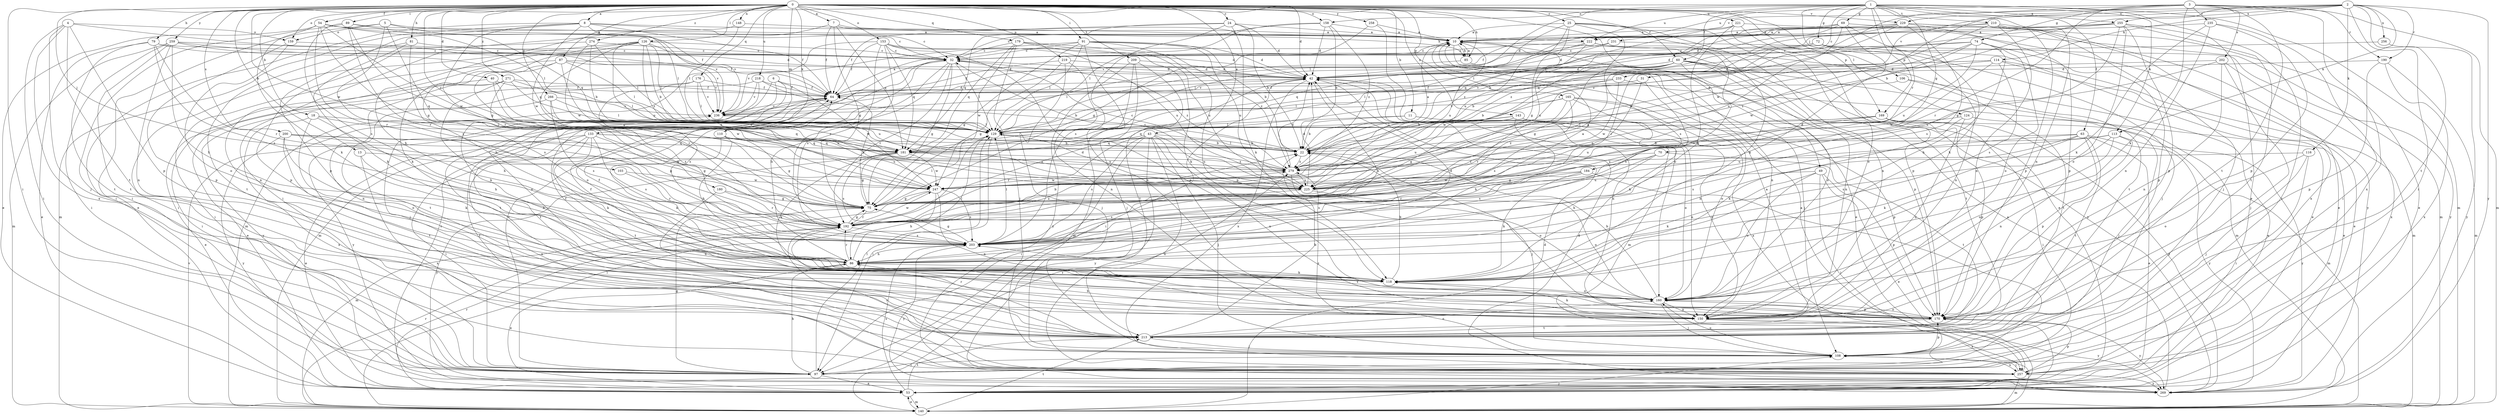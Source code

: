 strict digraph  {
0;
1;
2;
3;
4;
5;
6;
7;
8;
10;
11;
13;
18;
22;
24;
25;
31;
32;
40;
42;
43;
49;
53;
54;
60;
63;
64;
69;
70;
72;
74;
75;
79;
81;
85;
86;
87;
89;
91;
97;
103;
106;
108;
110;
113;
114;
116;
118;
124;
126;
129;
133;
140;
143;
148;
150;
153;
158;
159;
160;
165;
169;
170;
176;
179;
180;
181;
184;
190;
192;
200;
202;
203;
209;
210;
213;
218;
219;
221;
222;
225;
229;
231;
233;
235;
236;
247;
255;
256;
257;
258;
259;
266;
269;
271;
274;
279;
0 -> 7  [label=a];
0 -> 8  [label=a];
0 -> 11  [label=b];
0 -> 13  [label=b];
0 -> 18  [label=b];
0 -> 24  [label=c];
0 -> 25  [label=c];
0 -> 40  [label=d];
0 -> 42  [label=d];
0 -> 43  [label=e];
0 -> 49  [label=e];
0 -> 54  [label=f];
0 -> 60  [label=f];
0 -> 79  [label=h];
0 -> 81  [label=h];
0 -> 85  [label=h];
0 -> 87  [label=i];
0 -> 89  [label=i];
0 -> 91  [label=i];
0 -> 97  [label=i];
0 -> 103  [label=j];
0 -> 110  [label=k];
0 -> 124  [label=l];
0 -> 126  [label=l];
0 -> 133  [label=m];
0 -> 143  [label=n];
0 -> 148  [label=n];
0 -> 153  [label=o];
0 -> 158  [label=o];
0 -> 165  [label=p];
0 -> 169  [label=p];
0 -> 176  [label=q];
0 -> 179  [label=q];
0 -> 200  [label=s];
0 -> 209  [label=t];
0 -> 218  [label=u];
0 -> 219  [label=u];
0 -> 221  [label=u];
0 -> 229  [label=v];
0 -> 247  [label=w];
0 -> 258  [label=y];
0 -> 259  [label=y];
0 -> 266  [label=y];
0 -> 271  [label=z];
0 -> 274  [label=z];
0 -> 279  [label=z];
1 -> 31  [label=c];
1 -> 53  [label=e];
1 -> 60  [label=f];
1 -> 63  [label=f];
1 -> 69  [label=g];
1 -> 70  [label=g];
1 -> 72  [label=g];
1 -> 106  [label=j];
1 -> 113  [label=k];
1 -> 129  [label=l];
1 -> 140  [label=m];
1 -> 150  [label=n];
1 -> 158  [label=o];
1 -> 159  [label=o];
1 -> 169  [label=p];
1 -> 184  [label=r];
1 -> 210  [label=t];
1 -> 222  [label=u];
1 -> 255  [label=x];
2 -> 22  [label=b];
2 -> 97  [label=i];
2 -> 113  [label=k];
2 -> 114  [label=k];
2 -> 116  [label=k];
2 -> 190  [label=r];
2 -> 213  [label=t];
2 -> 229  [label=v];
2 -> 231  [label=v];
2 -> 233  [label=v];
2 -> 255  [label=x];
2 -> 256  [label=x];
2 -> 269  [label=y];
3 -> 74  [label=g];
3 -> 118  [label=k];
3 -> 140  [label=m];
3 -> 190  [label=r];
3 -> 192  [label=r];
3 -> 202  [label=s];
3 -> 213  [label=t];
3 -> 222  [label=u];
3 -> 235  [label=v];
3 -> 247  [label=w];
3 -> 257  [label=x];
3 -> 279  [label=z];
4 -> 97  [label=i];
4 -> 108  [label=j];
4 -> 159  [label=o];
4 -> 170  [label=p];
4 -> 213  [label=t];
4 -> 236  [label=v];
4 -> 257  [label=x];
5 -> 32  [label=c];
5 -> 97  [label=i];
5 -> 159  [label=o];
5 -> 180  [label=q];
5 -> 203  [label=s];
5 -> 236  [label=v];
6 -> 64  [label=f];
6 -> 108  [label=j];
6 -> 160  [label=o];
6 -> 213  [label=t];
6 -> 247  [label=w];
7 -> 10  [label=a];
7 -> 64  [label=f];
7 -> 75  [label=g];
7 -> 85  [label=h];
7 -> 97  [label=i];
7 -> 181  [label=q];
8 -> 32  [label=c];
8 -> 53  [label=e];
8 -> 64  [label=f];
8 -> 129  [label=l];
8 -> 140  [label=m];
8 -> 170  [label=p];
8 -> 192  [label=r];
8 -> 222  [label=u];
8 -> 247  [label=w];
10 -> 32  [label=c];
10 -> 53  [label=e];
10 -> 85  [label=h];
10 -> 150  [label=n];
10 -> 225  [label=u];
10 -> 269  [label=y];
11 -> 22  [label=b];
11 -> 129  [label=l];
11 -> 150  [label=n];
11 -> 160  [label=o];
13 -> 86  [label=h];
13 -> 257  [label=x];
13 -> 279  [label=z];
18 -> 86  [label=h];
18 -> 129  [label=l];
18 -> 160  [label=o];
18 -> 181  [label=q];
18 -> 257  [label=x];
22 -> 10  [label=a];
22 -> 108  [label=j];
22 -> 129  [label=l];
22 -> 279  [label=z];
24 -> 10  [label=a];
24 -> 22  [label=b];
24 -> 42  [label=d];
24 -> 64  [label=f];
24 -> 118  [label=k];
24 -> 181  [label=q];
24 -> 203  [label=s];
25 -> 10  [label=a];
25 -> 42  [label=d];
25 -> 53  [label=e];
25 -> 75  [label=g];
25 -> 118  [label=k];
25 -> 150  [label=n];
25 -> 203  [label=s];
25 -> 225  [label=u];
31 -> 64  [label=f];
31 -> 75  [label=g];
31 -> 203  [label=s];
32 -> 42  [label=d];
32 -> 75  [label=g];
32 -> 86  [label=h];
32 -> 129  [label=l];
32 -> 140  [label=m];
32 -> 160  [label=o];
32 -> 192  [label=r];
32 -> 279  [label=z];
40 -> 64  [label=f];
40 -> 97  [label=i];
40 -> 247  [label=w];
40 -> 279  [label=z];
42 -> 64  [label=f];
42 -> 86  [label=h];
42 -> 97  [label=i];
42 -> 140  [label=m];
42 -> 150  [label=n];
42 -> 257  [label=x];
43 -> 22  [label=b];
43 -> 97  [label=i];
43 -> 108  [label=j];
43 -> 150  [label=n];
43 -> 181  [label=q];
43 -> 192  [label=r];
43 -> 203  [label=s];
43 -> 225  [label=u];
43 -> 257  [label=x];
43 -> 269  [label=y];
49 -> 53  [label=e];
49 -> 97  [label=i];
49 -> 118  [label=k];
49 -> 160  [label=o];
49 -> 170  [label=p];
49 -> 225  [label=u];
53 -> 32  [label=c];
53 -> 140  [label=m];
53 -> 192  [label=r];
53 -> 203  [label=s];
53 -> 213  [label=t];
54 -> 10  [label=a];
54 -> 53  [label=e];
54 -> 64  [label=f];
54 -> 75  [label=g];
54 -> 118  [label=k];
54 -> 129  [label=l];
54 -> 192  [label=r];
54 -> 247  [label=w];
60 -> 22  [label=b];
60 -> 42  [label=d];
60 -> 75  [label=g];
60 -> 140  [label=m];
60 -> 150  [label=n];
60 -> 160  [label=o];
60 -> 170  [label=p];
60 -> 213  [label=t];
60 -> 236  [label=v];
60 -> 247  [label=w];
63 -> 22  [label=b];
63 -> 53  [label=e];
63 -> 86  [label=h];
63 -> 118  [label=k];
63 -> 170  [label=p];
63 -> 203  [label=s];
63 -> 213  [label=t];
63 -> 269  [label=y];
64 -> 10  [label=a];
64 -> 42  [label=d];
64 -> 213  [label=t];
64 -> 236  [label=v];
64 -> 269  [label=y];
69 -> 10  [label=a];
69 -> 64  [label=f];
69 -> 118  [label=k];
69 -> 129  [label=l];
69 -> 140  [label=m];
69 -> 192  [label=r];
69 -> 225  [label=u];
69 -> 236  [label=v];
70 -> 75  [label=g];
70 -> 86  [label=h];
70 -> 203  [label=s];
70 -> 213  [label=t];
70 -> 279  [label=z];
72 -> 32  [label=c];
72 -> 53  [label=e];
72 -> 75  [label=g];
72 -> 108  [label=j];
72 -> 150  [label=n];
72 -> 192  [label=r];
74 -> 32  [label=c];
74 -> 42  [label=d];
74 -> 86  [label=h];
74 -> 160  [label=o];
74 -> 170  [label=p];
74 -> 225  [label=u];
74 -> 247  [label=w];
74 -> 279  [label=z];
75 -> 64  [label=f];
75 -> 129  [label=l];
75 -> 192  [label=r];
79 -> 32  [label=c];
79 -> 42  [label=d];
79 -> 53  [label=e];
79 -> 192  [label=r];
79 -> 203  [label=s];
79 -> 213  [label=t];
81 -> 32  [label=c];
81 -> 86  [label=h];
81 -> 118  [label=k];
81 -> 213  [label=t];
85 -> 10  [label=a];
85 -> 108  [label=j];
85 -> 129  [label=l];
86 -> 42  [label=d];
86 -> 53  [label=e];
86 -> 64  [label=f];
86 -> 118  [label=k];
86 -> 129  [label=l];
86 -> 192  [label=r];
87 -> 42  [label=d];
87 -> 97  [label=i];
87 -> 129  [label=l];
87 -> 192  [label=r];
87 -> 203  [label=s];
87 -> 225  [label=u];
87 -> 236  [label=v];
89 -> 10  [label=a];
89 -> 75  [label=g];
89 -> 97  [label=i];
89 -> 181  [label=q];
89 -> 192  [label=r];
89 -> 203  [label=s];
91 -> 22  [label=b];
91 -> 32  [label=c];
91 -> 42  [label=d];
91 -> 75  [label=g];
91 -> 129  [label=l];
91 -> 150  [label=n];
91 -> 170  [label=p];
91 -> 225  [label=u];
91 -> 236  [label=v];
97 -> 32  [label=c];
97 -> 53  [label=e];
97 -> 75  [label=g];
97 -> 86  [label=h];
97 -> 129  [label=l];
97 -> 279  [label=z];
103 -> 192  [label=r];
103 -> 247  [label=w];
106 -> 53  [label=e];
106 -> 64  [label=f];
106 -> 213  [label=t];
108 -> 97  [label=i];
108 -> 160  [label=o];
108 -> 170  [label=p];
108 -> 257  [label=x];
108 -> 279  [label=z];
110 -> 75  [label=g];
110 -> 86  [label=h];
110 -> 118  [label=k];
110 -> 181  [label=q];
110 -> 225  [label=u];
113 -> 150  [label=n];
113 -> 160  [label=o];
113 -> 181  [label=q];
113 -> 203  [label=s];
113 -> 225  [label=u];
113 -> 269  [label=y];
114 -> 42  [label=d];
114 -> 53  [label=e];
114 -> 129  [label=l];
114 -> 140  [label=m];
114 -> 203  [label=s];
114 -> 236  [label=v];
114 -> 247  [label=w];
116 -> 97  [label=i];
116 -> 108  [label=j];
116 -> 160  [label=o];
116 -> 279  [label=z];
118 -> 22  [label=b];
118 -> 64  [label=f];
118 -> 160  [label=o];
124 -> 108  [label=j];
124 -> 118  [label=k];
124 -> 129  [label=l];
124 -> 170  [label=p];
126 -> 22  [label=b];
126 -> 32  [label=c];
126 -> 64  [label=f];
126 -> 75  [label=g];
126 -> 97  [label=i];
126 -> 118  [label=k];
126 -> 129  [label=l];
126 -> 150  [label=n];
126 -> 225  [label=u];
126 -> 279  [label=z];
129 -> 22  [label=b];
129 -> 97  [label=i];
129 -> 225  [label=u];
133 -> 22  [label=b];
133 -> 53  [label=e];
133 -> 75  [label=g];
133 -> 97  [label=i];
133 -> 118  [label=k];
133 -> 181  [label=q];
133 -> 203  [label=s];
133 -> 213  [label=t];
133 -> 257  [label=x];
140 -> 42  [label=d];
140 -> 53  [label=e];
140 -> 108  [label=j];
140 -> 129  [label=l];
140 -> 192  [label=r];
140 -> 213  [label=t];
140 -> 236  [label=v];
143 -> 75  [label=g];
143 -> 86  [label=h];
143 -> 129  [label=l];
143 -> 150  [label=n];
143 -> 170  [label=p];
143 -> 181  [label=q];
143 -> 225  [label=u];
148 -> 10  [label=a];
148 -> 86  [label=h];
148 -> 129  [label=l];
150 -> 86  [label=h];
150 -> 118  [label=k];
150 -> 257  [label=x];
150 -> 269  [label=y];
153 -> 32  [label=c];
153 -> 42  [label=d];
153 -> 64  [label=f];
153 -> 140  [label=m];
153 -> 170  [label=p];
153 -> 181  [label=q];
153 -> 192  [label=r];
153 -> 203  [label=s];
153 -> 225  [label=u];
158 -> 10  [label=a];
158 -> 22  [label=b];
158 -> 32  [label=c];
158 -> 42  [label=d];
158 -> 129  [label=l];
158 -> 279  [label=z];
159 -> 32  [label=c];
159 -> 160  [label=o];
159 -> 170  [label=p];
160 -> 22  [label=b];
160 -> 64  [label=f];
160 -> 108  [label=j];
160 -> 150  [label=n];
160 -> 170  [label=p];
165 -> 22  [label=b];
165 -> 118  [label=k];
165 -> 160  [label=o];
165 -> 192  [label=r];
165 -> 203  [label=s];
165 -> 236  [label=v];
165 -> 257  [label=x];
169 -> 97  [label=i];
169 -> 129  [label=l];
169 -> 140  [label=m];
169 -> 150  [label=n];
169 -> 225  [label=u];
169 -> 269  [label=y];
169 -> 279  [label=z];
170 -> 160  [label=o];
170 -> 203  [label=s];
170 -> 213  [label=t];
170 -> 269  [label=y];
176 -> 64  [label=f];
176 -> 129  [label=l];
176 -> 203  [label=s];
176 -> 236  [label=v];
176 -> 269  [label=y];
179 -> 32  [label=c];
179 -> 108  [label=j];
179 -> 118  [label=k];
179 -> 181  [label=q];
179 -> 225  [label=u];
179 -> 247  [label=w];
179 -> 279  [label=z];
180 -> 75  [label=g];
180 -> 150  [label=n];
180 -> 192  [label=r];
181 -> 75  [label=g];
181 -> 118  [label=k];
181 -> 203  [label=s];
181 -> 247  [label=w];
181 -> 269  [label=y];
181 -> 279  [label=z];
184 -> 97  [label=i];
184 -> 118  [label=k];
184 -> 192  [label=r];
184 -> 203  [label=s];
184 -> 247  [label=w];
190 -> 42  [label=d];
190 -> 140  [label=m];
190 -> 170  [label=p];
190 -> 257  [label=x];
192 -> 10  [label=a];
192 -> 22  [label=b];
192 -> 42  [label=d];
192 -> 75  [label=g];
192 -> 203  [label=s];
192 -> 247  [label=w];
192 -> 279  [label=z];
200 -> 75  [label=g];
200 -> 118  [label=k];
200 -> 181  [label=q];
200 -> 213  [label=t];
200 -> 247  [label=w];
200 -> 269  [label=y];
202 -> 42  [label=d];
202 -> 108  [label=j];
202 -> 150  [label=n];
202 -> 225  [label=u];
202 -> 257  [label=x];
203 -> 75  [label=g];
203 -> 86  [label=h];
203 -> 129  [label=l];
203 -> 269  [label=y];
209 -> 42  [label=d];
209 -> 108  [label=j];
209 -> 140  [label=m];
209 -> 213  [label=t];
209 -> 269  [label=y];
210 -> 10  [label=a];
210 -> 53  [label=e];
210 -> 108  [label=j];
210 -> 150  [label=n];
210 -> 170  [label=p];
210 -> 247  [label=w];
210 -> 279  [label=z];
213 -> 10  [label=a];
213 -> 22  [label=b];
213 -> 108  [label=j];
213 -> 160  [label=o];
213 -> 192  [label=r];
218 -> 22  [label=b];
218 -> 64  [label=f];
218 -> 118  [label=k];
218 -> 213  [label=t];
218 -> 236  [label=v];
219 -> 42  [label=d];
219 -> 64  [label=f];
219 -> 75  [label=g];
219 -> 108  [label=j];
219 -> 150  [label=n];
221 -> 10  [label=a];
221 -> 86  [label=h];
221 -> 160  [label=o];
221 -> 170  [label=p];
221 -> 269  [label=y];
221 -> 279  [label=z];
222 -> 32  [label=c];
222 -> 129  [label=l];
222 -> 181  [label=q];
222 -> 203  [label=s];
222 -> 213  [label=t];
222 -> 225  [label=u];
225 -> 32  [label=c];
225 -> 42  [label=d];
225 -> 160  [label=o];
225 -> 203  [label=s];
229 -> 10  [label=a];
229 -> 22  [label=b];
229 -> 53  [label=e];
229 -> 170  [label=p];
229 -> 181  [label=q];
229 -> 203  [label=s];
229 -> 257  [label=x];
229 -> 279  [label=z];
231 -> 32  [label=c];
231 -> 42  [label=d];
231 -> 269  [label=y];
233 -> 22  [label=b];
233 -> 53  [label=e];
233 -> 64  [label=f];
233 -> 129  [label=l];
233 -> 247  [label=w];
235 -> 10  [label=a];
235 -> 97  [label=i];
235 -> 118  [label=k];
235 -> 150  [label=n];
235 -> 170  [label=p];
236 -> 129  [label=l];
247 -> 75  [label=g];
247 -> 86  [label=h];
247 -> 140  [label=m];
247 -> 150  [label=n];
247 -> 203  [label=s];
255 -> 10  [label=a];
255 -> 42  [label=d];
255 -> 75  [label=g];
255 -> 97  [label=i];
255 -> 160  [label=o];
255 -> 170  [label=p];
255 -> 181  [label=q];
255 -> 213  [label=t];
256 -> 32  [label=c];
256 -> 269  [label=y];
257 -> 10  [label=a];
257 -> 64  [label=f];
257 -> 108  [label=j];
257 -> 140  [label=m];
257 -> 170  [label=p];
257 -> 192  [label=r];
257 -> 269  [label=y];
258 -> 10  [label=a];
258 -> 75  [label=g];
258 -> 160  [label=o];
259 -> 32  [label=c];
259 -> 86  [label=h];
259 -> 97  [label=i];
259 -> 140  [label=m];
259 -> 150  [label=n];
259 -> 181  [label=q];
259 -> 213  [label=t];
259 -> 236  [label=v];
266 -> 53  [label=e];
266 -> 129  [label=l];
266 -> 203  [label=s];
266 -> 225  [label=u];
266 -> 236  [label=v];
269 -> 10  [label=a];
269 -> 42  [label=d];
271 -> 53  [label=e];
271 -> 64  [label=f];
271 -> 86  [label=h];
271 -> 129  [label=l];
271 -> 150  [label=n];
271 -> 203  [label=s];
271 -> 225  [label=u];
274 -> 22  [label=b];
274 -> 32  [label=c];
274 -> 129  [label=l];
274 -> 170  [label=p];
274 -> 247  [label=w];
279 -> 32  [label=c];
279 -> 42  [label=d];
279 -> 160  [label=o];
279 -> 225  [label=u];
279 -> 247  [label=w];
}
